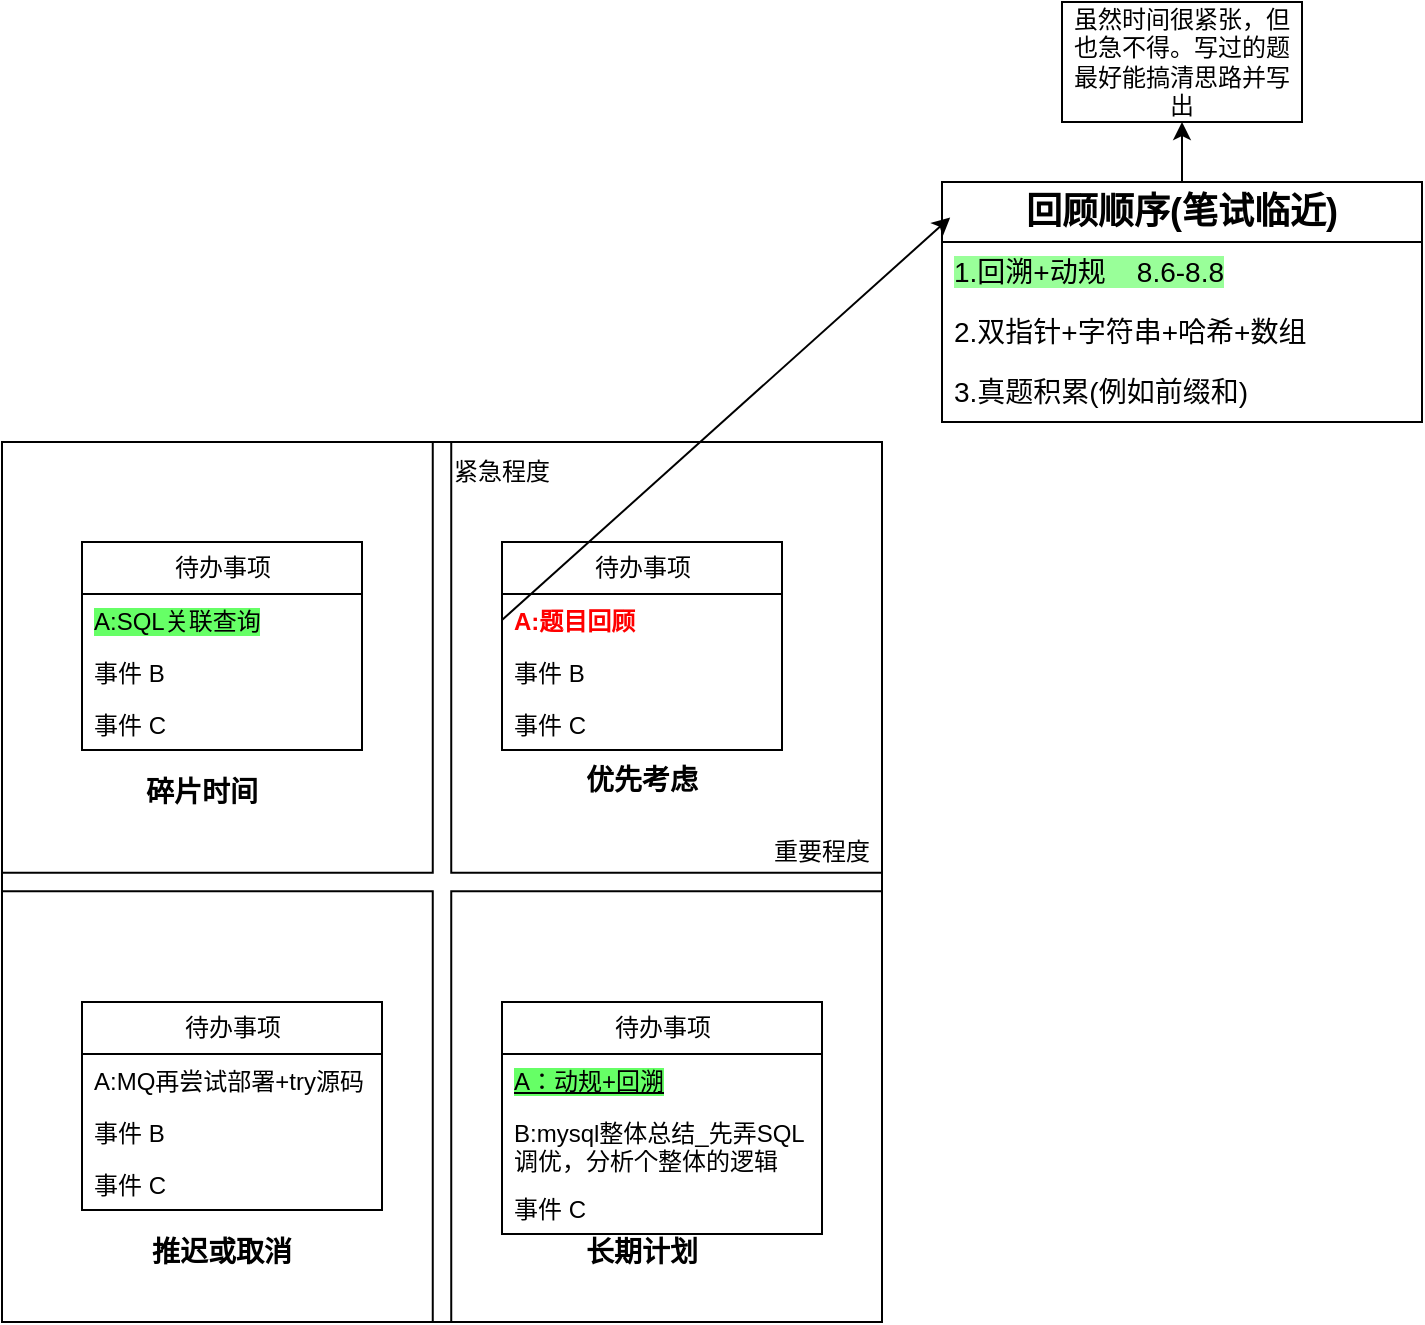 <mxfile version="24.7.6">
  <diagram name="第 1 页" id="YK-qXCLHNTOcD6AwveKs">
    <mxGraphModel dx="1290" dy="1710" grid="1" gridSize="10" guides="1" tooltips="1" connect="1" arrows="1" fold="1" page="1" pageScale="1" pageWidth="827" pageHeight="1169" math="0" shadow="0">
      <root>
        <mxCell id="0" />
        <mxCell id="1" parent="0" />
        <mxCell id="bkFay2kI30OozLdDtkdy-1" value="" style="whiteSpace=wrap;html=1;aspect=fixed;movable=0;resizable=0;rotatable=0;deletable=0;editable=0;locked=1;connectable=0;" parent="1" vertex="1">
          <mxGeometry x="150" y="70" width="440" height="440" as="geometry" />
        </mxCell>
        <mxCell id="bkFay2kI30OozLdDtkdy-2" value="" style="shape=cross;whiteSpace=wrap;html=1;size=0.021;movable=0;resizable=0;rotatable=0;deletable=0;editable=0;locked=1;connectable=0;" parent="1" vertex="1">
          <mxGeometry x="150" y="70" width="440" height="440" as="geometry" />
        </mxCell>
        <mxCell id="bkFay2kI30OozLdDtkdy-16" value="重要程度" style="text;html=1;align=center;verticalAlign=middle;whiteSpace=wrap;rounded=0;movable=0;resizable=0;rotatable=0;deletable=0;editable=0;locked=1;connectable=0;" parent="1" vertex="1">
          <mxGeometry x="530" y="260" width="60" height="30" as="geometry" />
        </mxCell>
        <mxCell id="bkFay2kI30OozLdDtkdy-17" value="紧急程度" style="text;html=1;align=center;verticalAlign=middle;whiteSpace=wrap;rounded=0;movable=0;resizable=0;rotatable=0;deletable=0;editable=0;locked=1;connectable=0;" parent="1" vertex="1">
          <mxGeometry x="370" y="70" width="60" height="30" as="geometry" />
        </mxCell>
        <mxCell id="bkFay2kI30OozLdDtkdy-18" value="待办事项" style="swimlane;fontStyle=0;childLayout=stackLayout;horizontal=1;startSize=26;fillColor=none;horizontalStack=0;resizeParent=1;resizeParentMax=0;resizeLast=0;collapsible=1;marginBottom=0;html=1;" parent="1" vertex="1">
          <mxGeometry x="400" y="120" width="140" height="104" as="geometry" />
        </mxCell>
        <mxCell id="bkFay2kI30OozLdDtkdy-19" value="&lt;font color=&quot;#ff0000&quot;&gt;&lt;b&gt;A:题目回顾&lt;/b&gt;&lt;/font&gt;" style="text;strokeColor=none;fillColor=none;align=left;verticalAlign=top;spacingLeft=4;spacingRight=4;overflow=hidden;rotatable=0;points=[[0,0.5],[1,0.5]];portConstraint=eastwest;whiteSpace=wrap;html=1;" parent="bkFay2kI30OozLdDtkdy-18" vertex="1">
          <mxGeometry y="26" width="140" height="26" as="geometry" />
        </mxCell>
        <mxCell id="bkFay2kI30OozLdDtkdy-20" value="事件 B" style="text;strokeColor=none;fillColor=none;align=left;verticalAlign=top;spacingLeft=4;spacingRight=4;overflow=hidden;rotatable=0;points=[[0,0.5],[1,0.5]];portConstraint=eastwest;whiteSpace=wrap;html=1;" parent="bkFay2kI30OozLdDtkdy-18" vertex="1">
          <mxGeometry y="52" width="140" height="26" as="geometry" />
        </mxCell>
        <mxCell id="bkFay2kI30OozLdDtkdy-21" value="事件 C" style="text;strokeColor=none;fillColor=none;align=left;verticalAlign=top;spacingLeft=4;spacingRight=4;overflow=hidden;rotatable=0;points=[[0,0.5],[1,0.5]];portConstraint=eastwest;whiteSpace=wrap;html=1;" parent="bkFay2kI30OozLdDtkdy-18" vertex="1">
          <mxGeometry y="78" width="140" height="26" as="geometry" />
        </mxCell>
        <mxCell id="bkFay2kI30OozLdDtkdy-26" value="待办事项" style="swimlane;fontStyle=0;childLayout=stackLayout;horizontal=1;startSize=26;fillColor=none;horizontalStack=0;resizeParent=1;resizeParentMax=0;resizeLast=0;collapsible=1;marginBottom=0;html=1;" parent="1" vertex="1">
          <mxGeometry x="190" y="120" width="140" height="104" as="geometry" />
        </mxCell>
        <mxCell id="bkFay2kI30OozLdDtkdy-27" value="&lt;span style=&quot;background-color: rgb(102, 255, 102);&quot;&gt;A:SQL关联查询&lt;/span&gt;" style="text;strokeColor=none;fillColor=none;align=left;verticalAlign=top;spacingLeft=4;spacingRight=4;overflow=hidden;rotatable=0;points=[[0,0.5],[1,0.5]];portConstraint=eastwest;whiteSpace=wrap;html=1;" parent="bkFay2kI30OozLdDtkdy-26" vertex="1">
          <mxGeometry y="26" width="140" height="26" as="geometry" />
        </mxCell>
        <mxCell id="bkFay2kI30OozLdDtkdy-28" value="事件 B" style="text;strokeColor=none;fillColor=none;align=left;verticalAlign=top;spacingLeft=4;spacingRight=4;overflow=hidden;rotatable=0;points=[[0,0.5],[1,0.5]];portConstraint=eastwest;whiteSpace=wrap;html=1;" parent="bkFay2kI30OozLdDtkdy-26" vertex="1">
          <mxGeometry y="52" width="140" height="26" as="geometry" />
        </mxCell>
        <mxCell id="bkFay2kI30OozLdDtkdy-29" value="事件 C" style="text;strokeColor=none;fillColor=none;align=left;verticalAlign=top;spacingLeft=4;spacingRight=4;overflow=hidden;rotatable=0;points=[[0,0.5],[1,0.5]];portConstraint=eastwest;whiteSpace=wrap;html=1;" parent="bkFay2kI30OozLdDtkdy-26" vertex="1">
          <mxGeometry y="78" width="140" height="26" as="geometry" />
        </mxCell>
        <mxCell id="bkFay2kI30OozLdDtkdy-30" value="待办事项" style="swimlane;fontStyle=0;childLayout=stackLayout;horizontal=1;startSize=26;fillColor=none;horizontalStack=0;resizeParent=1;resizeParentMax=0;resizeLast=0;collapsible=1;marginBottom=0;html=1;" parent="1" vertex="1">
          <mxGeometry x="400" y="350" width="160" height="116" as="geometry" />
        </mxCell>
        <mxCell id="bkFay2kI30OozLdDtkdy-31" value="&lt;u style=&quot;background-color: rgb(102, 255, 102);&quot;&gt;A：动规+回溯&lt;/u&gt;" style="text;strokeColor=none;fillColor=none;align=left;verticalAlign=top;spacingLeft=4;spacingRight=4;overflow=hidden;rotatable=0;points=[[0,0.5],[1,0.5]];portConstraint=eastwest;whiteSpace=wrap;html=1;" parent="bkFay2kI30OozLdDtkdy-30" vertex="1">
          <mxGeometry y="26" width="160" height="26" as="geometry" />
        </mxCell>
        <mxCell id="bkFay2kI30OozLdDtkdy-32" value="B:mysql整体总结_先弄SQL调优，分析个整体的逻辑" style="text;strokeColor=none;fillColor=none;align=left;verticalAlign=top;spacingLeft=4;spacingRight=4;overflow=hidden;rotatable=0;points=[[0,0.5],[1,0.5]];portConstraint=eastwest;whiteSpace=wrap;html=1;" parent="bkFay2kI30OozLdDtkdy-30" vertex="1">
          <mxGeometry y="52" width="160" height="38" as="geometry" />
        </mxCell>
        <mxCell id="bkFay2kI30OozLdDtkdy-33" value="事件 C" style="text;strokeColor=none;fillColor=none;align=left;verticalAlign=top;spacingLeft=4;spacingRight=4;overflow=hidden;rotatable=0;points=[[0,0.5],[1,0.5]];portConstraint=eastwest;whiteSpace=wrap;html=1;" parent="bkFay2kI30OozLdDtkdy-30" vertex="1">
          <mxGeometry y="90" width="160" height="26" as="geometry" />
        </mxCell>
        <mxCell id="bkFay2kI30OozLdDtkdy-34" value="待办事项" style="swimlane;fontStyle=0;childLayout=stackLayout;horizontal=1;startSize=26;fillColor=none;horizontalStack=0;resizeParent=1;resizeParentMax=0;resizeLast=0;collapsible=1;marginBottom=0;html=1;" parent="1" vertex="1">
          <mxGeometry x="190" y="350" width="150" height="104" as="geometry" />
        </mxCell>
        <mxCell id="bkFay2kI30OozLdDtkdy-35" value="A:MQ再尝试部署+try源码" style="text;strokeColor=none;fillColor=none;align=left;verticalAlign=top;spacingLeft=4;spacingRight=4;overflow=hidden;rotatable=0;points=[[0,0.5],[1,0.5]];portConstraint=eastwest;whiteSpace=wrap;html=1;" parent="bkFay2kI30OozLdDtkdy-34" vertex="1">
          <mxGeometry y="26" width="150" height="26" as="geometry" />
        </mxCell>
        <mxCell id="bkFay2kI30OozLdDtkdy-36" value="事件 B" style="text;strokeColor=none;fillColor=none;align=left;verticalAlign=top;spacingLeft=4;spacingRight=4;overflow=hidden;rotatable=0;points=[[0,0.5],[1,0.5]];portConstraint=eastwest;whiteSpace=wrap;html=1;" parent="bkFay2kI30OozLdDtkdy-34" vertex="1">
          <mxGeometry y="52" width="150" height="26" as="geometry" />
        </mxCell>
        <mxCell id="bkFay2kI30OozLdDtkdy-37" value="事件 C" style="text;strokeColor=none;fillColor=none;align=left;verticalAlign=top;spacingLeft=4;spacingRight=4;overflow=hidden;rotatable=0;points=[[0,0.5],[1,0.5]];portConstraint=eastwest;whiteSpace=wrap;html=1;" parent="bkFay2kI30OozLdDtkdy-34" vertex="1">
          <mxGeometry y="78" width="150" height="26" as="geometry" />
        </mxCell>
        <mxCell id="bkFay2kI30OozLdDtkdy-40" value="&lt;b&gt;&lt;font style=&quot;font-size: 14px;&quot;&gt;优先考虑&lt;/font&gt;&lt;/b&gt;" style="text;html=1;align=center;verticalAlign=middle;whiteSpace=wrap;rounded=0;" parent="1" vertex="1">
          <mxGeometry x="440" y="224" width="60" height="30" as="geometry" />
        </mxCell>
        <mxCell id="bkFay2kI30OozLdDtkdy-42" value="&lt;b&gt;&lt;font style=&quot;font-size: 14px;&quot;&gt;长期计划&lt;/font&gt;&lt;/b&gt;" style="text;html=1;align=center;verticalAlign=middle;whiteSpace=wrap;rounded=0;" parent="1" vertex="1">
          <mxGeometry x="440" y="460" width="60" height="30" as="geometry" />
        </mxCell>
        <mxCell id="bkFay2kI30OozLdDtkdy-43" value="&lt;b&gt;&lt;font style=&quot;font-size: 14px;&quot;&gt;推迟或取消&lt;/font&gt;&lt;/b&gt;" style="text;html=1;align=center;verticalAlign=middle;whiteSpace=wrap;rounded=0;" parent="1" vertex="1">
          <mxGeometry x="220" y="460" width="80" height="30" as="geometry" />
        </mxCell>
        <mxCell id="bkFay2kI30OozLdDtkdy-44" value="&lt;b&gt;&lt;font style=&quot;font-size: 14px;&quot;&gt;碎片时间&lt;/font&gt;&lt;/b&gt;" style="text;html=1;align=center;verticalAlign=middle;whiteSpace=wrap;rounded=0;" parent="1" vertex="1">
          <mxGeometry x="220" y="230" width="60" height="30" as="geometry" />
        </mxCell>
        <mxCell id="3yx9cLgcqGGMEBAz-jJ8-8" value="" style="edgeStyle=orthogonalEdgeStyle;rounded=0;orthogonalLoop=1;jettySize=auto;html=1;" edge="1" parent="1" source="AVO1VHC4pjN46dpbJwkv-1" target="3yx9cLgcqGGMEBAz-jJ8-7">
          <mxGeometry relative="1" as="geometry" />
        </mxCell>
        <mxCell id="AVO1VHC4pjN46dpbJwkv-1" value="&lt;h2&gt;回顾顺序(笔试临近)&lt;/h2&gt;" style="swimlane;fontStyle=0;childLayout=stackLayout;horizontal=1;startSize=30;horizontalStack=0;resizeParent=1;resizeParentMax=0;resizeLast=0;collapsible=1;marginBottom=0;whiteSpace=wrap;html=1;" parent="1" vertex="1">
          <mxGeometry x="620" y="-60" width="240" height="120" as="geometry" />
        </mxCell>
        <mxCell id="AVO1VHC4pjN46dpbJwkv-2" value="&lt;font style=&quot;font-size: 14px; background-color: rgb(153, 255, 153);&quot;&gt;1.回溯+动规&amp;nbsp; &amp;nbsp; 8.6-8.8&lt;/font&gt;" style="text;strokeColor=none;fillColor=none;align=left;verticalAlign=middle;spacingLeft=4;spacingRight=4;overflow=hidden;points=[[0,0.5],[1,0.5]];portConstraint=eastwest;rotatable=0;whiteSpace=wrap;html=1;" parent="AVO1VHC4pjN46dpbJwkv-1" vertex="1">
          <mxGeometry y="30" width="240" height="30" as="geometry" />
        </mxCell>
        <mxCell id="AVO1VHC4pjN46dpbJwkv-3" value="&lt;font style=&quot;font-size: 14px;&quot;&gt;2.双指针+字符串+哈希+数组&lt;/font&gt;" style="text;strokeColor=none;fillColor=none;align=left;verticalAlign=middle;spacingLeft=4;spacingRight=4;overflow=hidden;points=[[0,0.5],[1,0.5]];portConstraint=eastwest;rotatable=0;whiteSpace=wrap;html=1;" parent="AVO1VHC4pjN46dpbJwkv-1" vertex="1">
          <mxGeometry y="60" width="240" height="30" as="geometry" />
        </mxCell>
        <mxCell id="AVO1VHC4pjN46dpbJwkv-4" value="&lt;font style=&quot;font-size: 14px;&quot;&gt;3.真题积累(例如前缀和)&lt;/font&gt;" style="text;strokeColor=none;fillColor=none;align=left;verticalAlign=middle;spacingLeft=4;spacingRight=4;overflow=hidden;points=[[0,0.5],[1,0.5]];portConstraint=eastwest;rotatable=0;whiteSpace=wrap;html=1;" parent="AVO1VHC4pjN46dpbJwkv-1" vertex="1">
          <mxGeometry y="90" width="240" height="30" as="geometry" />
        </mxCell>
        <mxCell id="AVO1VHC4pjN46dpbJwkv-5" value="" style="endArrow=classic;html=1;rounded=0;entryX=0.017;entryY=0.148;entryDx=0;entryDy=0;entryPerimeter=0;exitX=0;exitY=0.5;exitDx=0;exitDy=0;" parent="1" source="bkFay2kI30OozLdDtkdy-19" target="AVO1VHC4pjN46dpbJwkv-1" edge="1">
          <mxGeometry width="50" height="50" relative="1" as="geometry">
            <mxPoint x="620" y="180" as="sourcePoint" />
            <mxPoint x="670" y="130" as="targetPoint" />
          </mxGeometry>
        </mxCell>
        <mxCell id="3yx9cLgcqGGMEBAz-jJ8-7" value="虽然时间很紧张，但也急不得。写过的题最好能搞清思路并写出" style="whiteSpace=wrap;html=1;fontStyle=0;startSize=30;" vertex="1" parent="1">
          <mxGeometry x="680" y="-150" width="120" height="60" as="geometry" />
        </mxCell>
      </root>
    </mxGraphModel>
  </diagram>
</mxfile>
